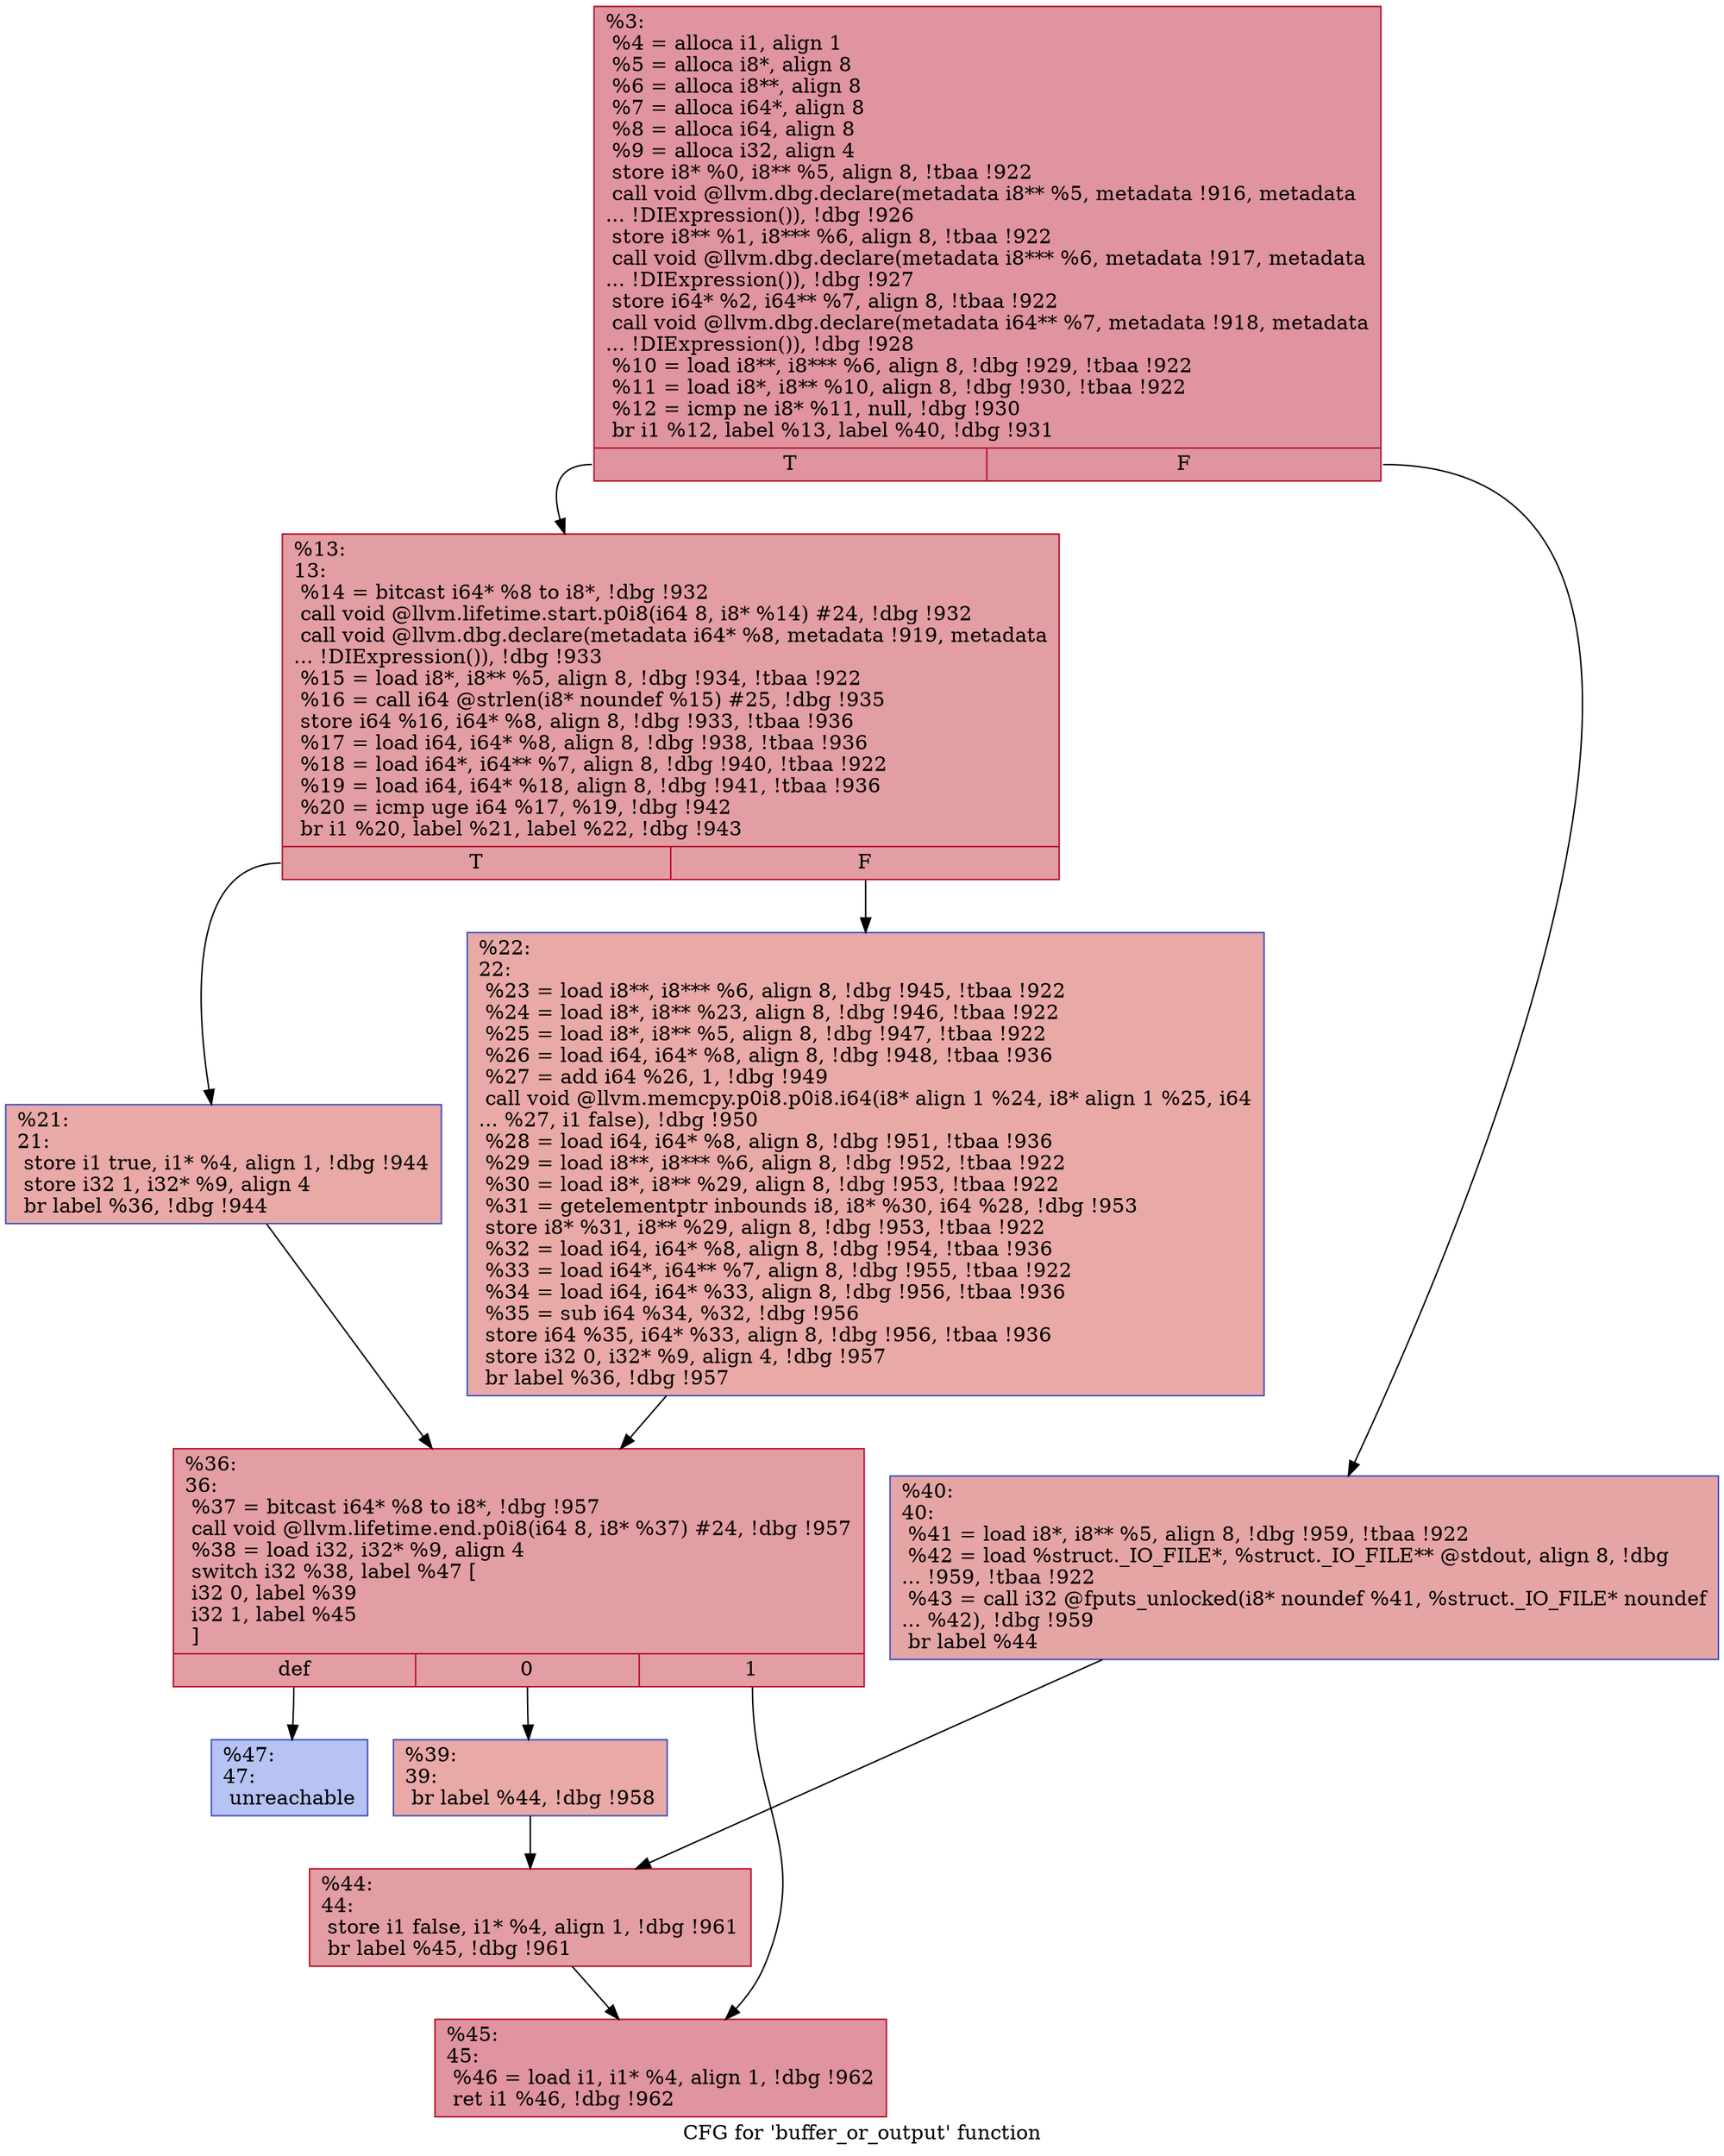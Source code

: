digraph "CFG for 'buffer_or_output' function" {
	label="CFG for 'buffer_or_output' function";

	Node0xbe8f30 [shape=record,color="#b70d28ff", style=filled, fillcolor="#b70d2870",label="{%3:\l  %4 = alloca i1, align 1\l  %5 = alloca i8*, align 8\l  %6 = alloca i8**, align 8\l  %7 = alloca i64*, align 8\l  %8 = alloca i64, align 8\l  %9 = alloca i32, align 4\l  store i8* %0, i8** %5, align 8, !tbaa !922\l  call void @llvm.dbg.declare(metadata i8** %5, metadata !916, metadata\l... !DIExpression()), !dbg !926\l  store i8** %1, i8*** %6, align 8, !tbaa !922\l  call void @llvm.dbg.declare(metadata i8*** %6, metadata !917, metadata\l... !DIExpression()), !dbg !927\l  store i64* %2, i64** %7, align 8, !tbaa !922\l  call void @llvm.dbg.declare(metadata i64** %7, metadata !918, metadata\l... !DIExpression()), !dbg !928\l  %10 = load i8**, i8*** %6, align 8, !dbg !929, !tbaa !922\l  %11 = load i8*, i8** %10, align 8, !dbg !930, !tbaa !922\l  %12 = icmp ne i8* %11, null, !dbg !930\l  br i1 %12, label %13, label %40, !dbg !931\l|{<s0>T|<s1>F}}"];
	Node0xbe8f30:s0 -> Node0xbe8fe0;
	Node0xbe8f30:s1 -> Node0xbe9170;
	Node0xbe8fe0 [shape=record,color="#b70d28ff", style=filled, fillcolor="#be242e70",label="{%13:\l13:                                               \l  %14 = bitcast i64* %8 to i8*, !dbg !932\l  call void @llvm.lifetime.start.p0i8(i64 8, i8* %14) #24, !dbg !932\l  call void @llvm.dbg.declare(metadata i64* %8, metadata !919, metadata\l... !DIExpression()), !dbg !933\l  %15 = load i8*, i8** %5, align 8, !dbg !934, !tbaa !922\l  %16 = call i64 @strlen(i8* noundef %15) #25, !dbg !935\l  store i64 %16, i64* %8, align 8, !dbg !933, !tbaa !936\l  %17 = load i64, i64* %8, align 8, !dbg !938, !tbaa !936\l  %18 = load i64*, i64** %7, align 8, !dbg !940, !tbaa !922\l  %19 = load i64, i64* %18, align 8, !dbg !941, !tbaa !936\l  %20 = icmp uge i64 %17, %19, !dbg !942\l  br i1 %20, label %21, label %22, !dbg !943\l|{<s0>T|<s1>F}}"];
	Node0xbe8fe0:s0 -> Node0xbe9030;
	Node0xbe8fe0:s1 -> Node0xbe9080;
	Node0xbe9030 [shape=record,color="#3d50c3ff", style=filled, fillcolor="#ca3b3770",label="{%21:\l21:                                               \l  store i1 true, i1* %4, align 1, !dbg !944\l  store i32 1, i32* %9, align 4\l  br label %36, !dbg !944\l}"];
	Node0xbe9030 -> Node0xbe90d0;
	Node0xbe9080 [shape=record,color="#3d50c3ff", style=filled, fillcolor="#ca3b3770",label="{%22:\l22:                                               \l  %23 = load i8**, i8*** %6, align 8, !dbg !945, !tbaa !922\l  %24 = load i8*, i8** %23, align 8, !dbg !946, !tbaa !922\l  %25 = load i8*, i8** %5, align 8, !dbg !947, !tbaa !922\l  %26 = load i64, i64* %8, align 8, !dbg !948, !tbaa !936\l  %27 = add i64 %26, 1, !dbg !949\l  call void @llvm.memcpy.p0i8.p0i8.i64(i8* align 1 %24, i8* align 1 %25, i64\l... %27, i1 false), !dbg !950\l  %28 = load i64, i64* %8, align 8, !dbg !951, !tbaa !936\l  %29 = load i8**, i8*** %6, align 8, !dbg !952, !tbaa !922\l  %30 = load i8*, i8** %29, align 8, !dbg !953, !tbaa !922\l  %31 = getelementptr inbounds i8, i8* %30, i64 %28, !dbg !953\l  store i8* %31, i8** %29, align 8, !dbg !953, !tbaa !922\l  %32 = load i64, i64* %8, align 8, !dbg !954, !tbaa !936\l  %33 = load i64*, i64** %7, align 8, !dbg !955, !tbaa !922\l  %34 = load i64, i64* %33, align 8, !dbg !956, !tbaa !936\l  %35 = sub i64 %34, %32, !dbg !956\l  store i64 %35, i64* %33, align 8, !dbg !956, !tbaa !936\l  store i32 0, i32* %9, align 4, !dbg !957\l  br label %36, !dbg !957\l}"];
	Node0xbe9080 -> Node0xbe90d0;
	Node0xbe90d0 [shape=record,color="#b70d28ff", style=filled, fillcolor="#be242e70",label="{%36:\l36:                                               \l  %37 = bitcast i64* %8 to i8*, !dbg !957\l  call void @llvm.lifetime.end.p0i8(i64 8, i8* %37) #24, !dbg !957\l  %38 = load i32, i32* %9, align 4\l  switch i32 %38, label %47 [\l    i32 0, label %39\l    i32 1, label %45\l  ]\l|{<s0>def|<s1>0|<s2>1}}"];
	Node0xbe90d0:s0 -> Node0xbe9260;
	Node0xbe90d0:s1 -> Node0xbe9120;
	Node0xbe90d0:s2 -> Node0xbe9210;
	Node0xbe9120 [shape=record,color="#3d50c3ff", style=filled, fillcolor="#ca3b3770",label="{%39:\l39:                                               \l  br label %44, !dbg !958\l}"];
	Node0xbe9120 -> Node0xbe91c0;
	Node0xbe9170 [shape=record,color="#3d50c3ff", style=filled, fillcolor="#c5333470",label="{%40:\l40:                                               \l  %41 = load i8*, i8** %5, align 8, !dbg !959, !tbaa !922\l  %42 = load %struct._IO_FILE*, %struct._IO_FILE** @stdout, align 8, !dbg\l... !959, !tbaa !922\l  %43 = call i32 @fputs_unlocked(i8* noundef %41, %struct._IO_FILE* noundef\l... %42), !dbg !959\l  br label %44\l}"];
	Node0xbe9170 -> Node0xbe91c0;
	Node0xbe91c0 [shape=record,color="#b70d28ff", style=filled, fillcolor="#be242e70",label="{%44:\l44:                                               \l  store i1 false, i1* %4, align 1, !dbg !961\l  br label %45, !dbg !961\l}"];
	Node0xbe91c0 -> Node0xbe9210;
	Node0xbe9210 [shape=record,color="#b70d28ff", style=filled, fillcolor="#b70d2870",label="{%45:\l45:                                               \l  %46 = load i1, i1* %4, align 1, !dbg !962\l  ret i1 %46, !dbg !962\l}"];
	Node0xbe9260 [shape=record,color="#3d50c3ff", style=filled, fillcolor="#5977e370",label="{%47:\l47:                                               \l  unreachable\l}"];
}
